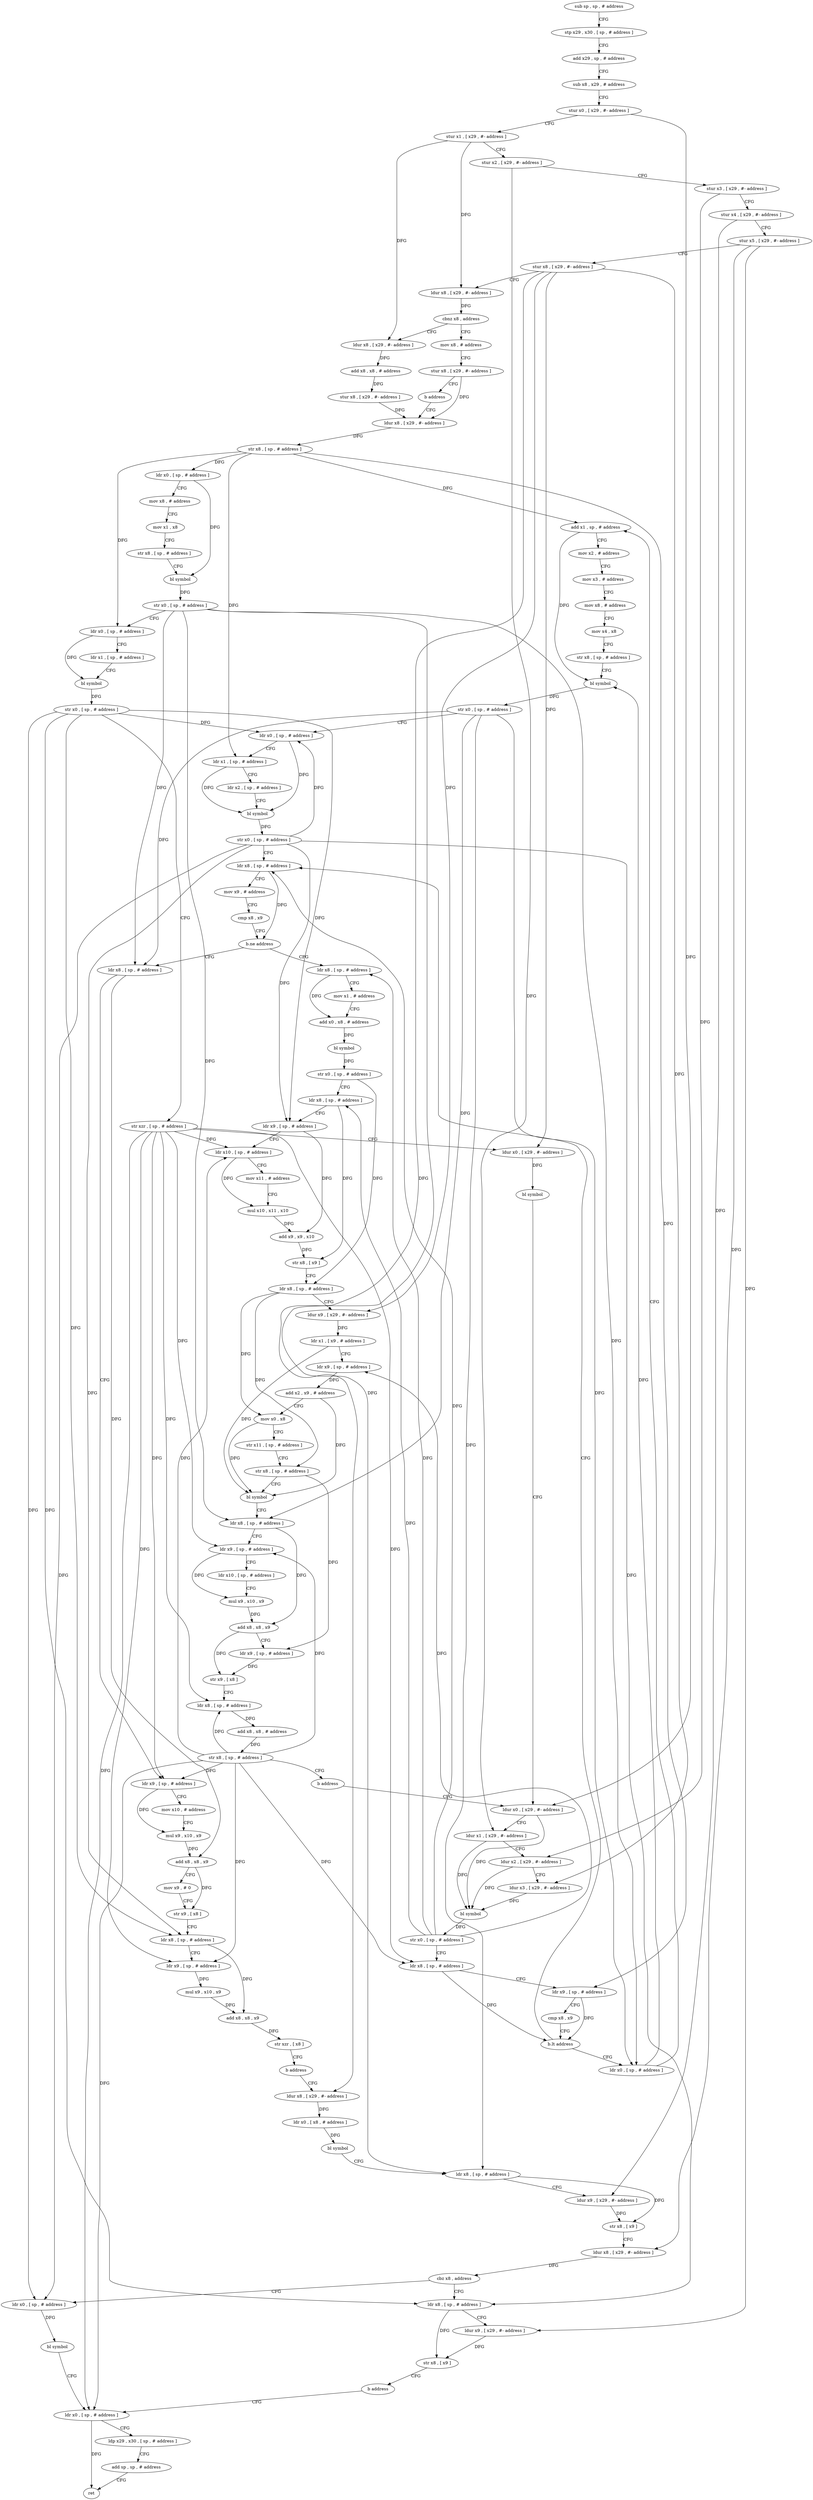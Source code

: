 digraph "func" {
"4301272" [label = "sub sp , sp , # address" ]
"4301276" [label = "stp x29 , x30 , [ sp , # address ]" ]
"4301280" [label = "add x29 , sp , # address" ]
"4301284" [label = "sub x8 , x29 , # address" ]
"4301288" [label = "stur x0 , [ x29 , #- address ]" ]
"4301292" [label = "stur x1 , [ x29 , #- address ]" ]
"4301296" [label = "stur x2 , [ x29 , #- address ]" ]
"4301300" [label = "stur x3 , [ x29 , #- address ]" ]
"4301304" [label = "stur x4 , [ x29 , #- address ]" ]
"4301308" [label = "stur x5 , [ x29 , #- address ]" ]
"4301312" [label = "stur x8 , [ x29 , #- address ]" ]
"4301316" [label = "ldur x8 , [ x29 , #- address ]" ]
"4301320" [label = "cbnz x8 , address" ]
"4301336" [label = "ldur x8 , [ x29 , #- address ]" ]
"4301324" [label = "mov x8 , # address" ]
"4301340" [label = "add x8 , x8 , # address" ]
"4301344" [label = "stur x8 , [ x29 , #- address ]" ]
"4301348" [label = "ldur x8 , [ x29 , #- address ]" ]
"4301328" [label = "stur x8 , [ x29 , #- address ]" ]
"4301332" [label = "b address" ]
"4301504" [label = "ldr x8 , [ sp , # address ]" ]
"4301508" [label = "mov x9 , # address" ]
"4301512" [label = "cmp x8 , x9" ]
"4301516" [label = "b.ne address" ]
"4301572" [label = "ldr x8 , [ sp , # address ]" ]
"4301520" [label = "ldr x8 , [ sp , # address ]" ]
"4301448" [label = "ldr x0 , [ sp , # address ]" ]
"4301452" [label = "add x1 , sp , # address" ]
"4301456" [label = "mov x2 , # address" ]
"4301460" [label = "mov x3 , # address" ]
"4301464" [label = "mov x8 , # address" ]
"4301468" [label = "mov x4 , x8" ]
"4301472" [label = "str x8 , [ sp , # address ]" ]
"4301476" [label = "bl symbol" ]
"4301480" [label = "str x0 , [ sp , # address ]" ]
"4301484" [label = "ldr x0 , [ sp , # address ]" ]
"4301488" [label = "ldr x1 , [ sp , # address ]" ]
"4301492" [label = "ldr x2 , [ sp , # address ]" ]
"4301496" [label = "bl symbol" ]
"4301500" [label = "str x0 , [ sp , # address ]" ]
"4301352" [label = "str x8 , [ sp , # address ]" ]
"4301356" [label = "ldr x0 , [ sp , # address ]" ]
"4301360" [label = "mov x8 , # address" ]
"4301364" [label = "mov x1 , x8" ]
"4301368" [label = "str x8 , [ sp , # address ]" ]
"4301372" [label = "bl symbol" ]
"4301376" [label = "str x0 , [ sp , # address ]" ]
"4301380" [label = "ldr x0 , [ sp , # address ]" ]
"4301384" [label = "ldr x1 , [ sp , # address ]" ]
"4301388" [label = "bl symbol" ]
"4301392" [label = "str x0 , [ sp , # address ]" ]
"4301396" [label = "str xzr , [ sp , # address ]" ]
"4301400" [label = "ldur x0 , [ x29 , #- address ]" ]
"4301404" [label = "bl symbol" ]
"4301408" [label = "ldur x0 , [ x29 , #- address ]" ]
"4301576" [label = "mov x1 , # address" ]
"4301580" [label = "add x0 , x8 , # address" ]
"4301584" [label = "bl symbol" ]
"4301588" [label = "str x0 , [ sp , # address ]" ]
"4301592" [label = "ldr x8 , [ sp , # address ]" ]
"4301596" [label = "ldr x9 , [ sp , # address ]" ]
"4301600" [label = "ldr x10 , [ sp , # address ]" ]
"4301604" [label = "mov x11 , # address" ]
"4301608" [label = "mul x10 , x11 , x10" ]
"4301612" [label = "add x9 , x9 , x10" ]
"4301616" [label = "str x8 , [ x9 ]" ]
"4301620" [label = "ldr x8 , [ sp , # address ]" ]
"4301624" [label = "ldur x9 , [ x29 , #- address ]" ]
"4301628" [label = "ldr x1 , [ x9 , # address ]" ]
"4301632" [label = "ldr x9 , [ sp , # address ]" ]
"4301636" [label = "add x2 , x9 , # address" ]
"4301640" [label = "mov x0 , x8" ]
"4301644" [label = "str x11 , [ sp , # address ]" ]
"4301648" [label = "str x8 , [ sp , # address ]" ]
"4301652" [label = "bl symbol" ]
"4301656" [label = "ldr x8 , [ sp , # address ]" ]
"4301660" [label = "ldr x9 , [ sp , # address ]" ]
"4301664" [label = "ldr x10 , [ sp , # address ]" ]
"4301668" [label = "mul x9 , x10 , x9" ]
"4301672" [label = "add x8 , x8 , x9" ]
"4301676" [label = "ldr x9 , [ sp , # address ]" ]
"4301680" [label = "str x9 , [ x8 ]" ]
"4301684" [label = "ldr x8 , [ sp , # address ]" ]
"4301688" [label = "add x8 , x8 , # address" ]
"4301692" [label = "str x8 , [ sp , # address ]" ]
"4301696" [label = "b address" ]
"4301524" [label = "ldr x9 , [ sp , # address ]" ]
"4301528" [label = "mov x10 , # address" ]
"4301532" [label = "mul x9 , x10 , x9" ]
"4301536" [label = "add x8 , x8 , x9" ]
"4301540" [label = "mov x9 , # 0" ]
"4301544" [label = "str x9 , [ x8 ]" ]
"4301548" [label = "ldr x8 , [ sp , # address ]" ]
"4301552" [label = "ldr x9 , [ sp , # address ]" ]
"4301556" [label = "mul x9 , x10 , x9" ]
"4301560" [label = "add x8 , x8 , x9" ]
"4301564" [label = "str xzr , [ x8 ]" ]
"4301568" [label = "b address" ]
"4301700" [label = "ldur x8 , [ x29 , #- address ]" ]
"4301412" [label = "ldur x1 , [ x29 , #- address ]" ]
"4301416" [label = "ldur x2 , [ x29 , #- address ]" ]
"4301420" [label = "ldur x3 , [ x29 , #- address ]" ]
"4301424" [label = "bl symbol" ]
"4301428" [label = "str x0 , [ sp , # address ]" ]
"4301432" [label = "ldr x8 , [ sp , # address ]" ]
"4301436" [label = "ldr x9 , [ sp , # address ]" ]
"4301440" [label = "cmp x8 , x9" ]
"4301444" [label = "b.lt address" ]
"4301704" [label = "ldr x0 , [ x8 , # address ]" ]
"4301708" [label = "bl symbol" ]
"4301712" [label = "ldr x8 , [ sp , # address ]" ]
"4301716" [label = "ldur x9 , [ x29 , #- address ]" ]
"4301720" [label = "str x8 , [ x9 ]" ]
"4301724" [label = "ldur x8 , [ x29 , #- address ]" ]
"4301728" [label = "cbz x8 , address" ]
"4301748" [label = "ldr x0 , [ sp , # address ]" ]
"4301732" [label = "ldr x8 , [ sp , # address ]" ]
"4301752" [label = "bl symbol" ]
"4301756" [label = "ldr x0 , [ sp , # address ]" ]
"4301736" [label = "ldur x9 , [ x29 , #- address ]" ]
"4301740" [label = "str x8 , [ x9 ]" ]
"4301744" [label = "b address" ]
"4301760" [label = "ldp x29 , x30 , [ sp , # address ]" ]
"4301764" [label = "add sp , sp , # address" ]
"4301768" [label = "ret" ]
"4301272" -> "4301276" [ label = "CFG" ]
"4301276" -> "4301280" [ label = "CFG" ]
"4301280" -> "4301284" [ label = "CFG" ]
"4301284" -> "4301288" [ label = "CFG" ]
"4301288" -> "4301292" [ label = "CFG" ]
"4301288" -> "4301408" [ label = "DFG" ]
"4301292" -> "4301296" [ label = "CFG" ]
"4301292" -> "4301316" [ label = "DFG" ]
"4301292" -> "4301336" [ label = "DFG" ]
"4301296" -> "4301300" [ label = "CFG" ]
"4301296" -> "4301412" [ label = "DFG" ]
"4301300" -> "4301304" [ label = "CFG" ]
"4301300" -> "4301416" [ label = "DFG" ]
"4301304" -> "4301308" [ label = "CFG" ]
"4301304" -> "4301716" [ label = "DFG" ]
"4301308" -> "4301312" [ label = "CFG" ]
"4301308" -> "4301724" [ label = "DFG" ]
"4301308" -> "4301736" [ label = "DFG" ]
"4301312" -> "4301316" [ label = "CFG" ]
"4301312" -> "4301400" [ label = "DFG" ]
"4301312" -> "4301420" [ label = "DFG" ]
"4301312" -> "4301624" [ label = "DFG" ]
"4301312" -> "4301700" [ label = "DFG" ]
"4301316" -> "4301320" [ label = "DFG" ]
"4301320" -> "4301336" [ label = "CFG" ]
"4301320" -> "4301324" [ label = "CFG" ]
"4301336" -> "4301340" [ label = "DFG" ]
"4301324" -> "4301328" [ label = "CFG" ]
"4301340" -> "4301344" [ label = "DFG" ]
"4301344" -> "4301348" [ label = "DFG" ]
"4301348" -> "4301352" [ label = "DFG" ]
"4301328" -> "4301332" [ label = "CFG" ]
"4301328" -> "4301348" [ label = "DFG" ]
"4301332" -> "4301348" [ label = "CFG" ]
"4301504" -> "4301508" [ label = "CFG" ]
"4301504" -> "4301516" [ label = "DFG" ]
"4301508" -> "4301512" [ label = "CFG" ]
"4301512" -> "4301516" [ label = "CFG" ]
"4301516" -> "4301572" [ label = "CFG" ]
"4301516" -> "4301520" [ label = "CFG" ]
"4301572" -> "4301576" [ label = "CFG" ]
"4301572" -> "4301580" [ label = "DFG" ]
"4301520" -> "4301524" [ label = "CFG" ]
"4301520" -> "4301536" [ label = "DFG" ]
"4301448" -> "4301452" [ label = "CFG" ]
"4301448" -> "4301476" [ label = "DFG" ]
"4301452" -> "4301456" [ label = "CFG" ]
"4301452" -> "4301476" [ label = "DFG" ]
"4301456" -> "4301460" [ label = "CFG" ]
"4301460" -> "4301464" [ label = "CFG" ]
"4301464" -> "4301468" [ label = "CFG" ]
"4301468" -> "4301472" [ label = "CFG" ]
"4301472" -> "4301476" [ label = "CFG" ]
"4301476" -> "4301480" [ label = "DFG" ]
"4301480" -> "4301484" [ label = "CFG" ]
"4301480" -> "4301448" [ label = "DFG" ]
"4301480" -> "4301656" [ label = "DFG" ]
"4301480" -> "4301520" [ label = "DFG" ]
"4301480" -> "4301712" [ label = "DFG" ]
"4301484" -> "4301488" [ label = "CFG" ]
"4301484" -> "4301496" [ label = "DFG" ]
"4301488" -> "4301492" [ label = "CFG" ]
"4301488" -> "4301496" [ label = "DFG" ]
"4301492" -> "4301496" [ label = "CFG" ]
"4301496" -> "4301500" [ label = "DFG" ]
"4301500" -> "4301504" [ label = "CFG" ]
"4301500" -> "4301484" [ label = "DFG" ]
"4301500" -> "4301596" [ label = "DFG" ]
"4301500" -> "4301548" [ label = "DFG" ]
"4301500" -> "4301748" [ label = "DFG" ]
"4301500" -> "4301732" [ label = "DFG" ]
"4301352" -> "4301356" [ label = "DFG" ]
"4301352" -> "4301380" [ label = "DFG" ]
"4301352" -> "4301436" [ label = "DFG" ]
"4301352" -> "4301488" [ label = "DFG" ]
"4301352" -> "4301452" [ label = "DFG" ]
"4301356" -> "4301360" [ label = "CFG" ]
"4301356" -> "4301372" [ label = "DFG" ]
"4301360" -> "4301364" [ label = "CFG" ]
"4301364" -> "4301368" [ label = "CFG" ]
"4301368" -> "4301372" [ label = "CFG" ]
"4301372" -> "4301376" [ label = "DFG" ]
"4301376" -> "4301380" [ label = "CFG" ]
"4301376" -> "4301448" [ label = "DFG" ]
"4301376" -> "4301656" [ label = "DFG" ]
"4301376" -> "4301520" [ label = "DFG" ]
"4301376" -> "4301712" [ label = "DFG" ]
"4301380" -> "4301384" [ label = "CFG" ]
"4301380" -> "4301388" [ label = "DFG" ]
"4301384" -> "4301388" [ label = "CFG" ]
"4301388" -> "4301392" [ label = "DFG" ]
"4301392" -> "4301396" [ label = "CFG" ]
"4301392" -> "4301484" [ label = "DFG" ]
"4301392" -> "4301596" [ label = "DFG" ]
"4301392" -> "4301548" [ label = "DFG" ]
"4301392" -> "4301748" [ label = "DFG" ]
"4301392" -> "4301732" [ label = "DFG" ]
"4301396" -> "4301400" [ label = "CFG" ]
"4301396" -> "4301432" [ label = "DFG" ]
"4301396" -> "4301600" [ label = "DFG" ]
"4301396" -> "4301660" [ label = "DFG" ]
"4301396" -> "4301684" [ label = "DFG" ]
"4301396" -> "4301524" [ label = "DFG" ]
"4301396" -> "4301552" [ label = "DFG" ]
"4301396" -> "4301756" [ label = "DFG" ]
"4301400" -> "4301404" [ label = "DFG" ]
"4301404" -> "4301408" [ label = "CFG" ]
"4301408" -> "4301412" [ label = "CFG" ]
"4301408" -> "4301424" [ label = "DFG" ]
"4301576" -> "4301580" [ label = "CFG" ]
"4301580" -> "4301584" [ label = "DFG" ]
"4301584" -> "4301588" [ label = "DFG" ]
"4301588" -> "4301592" [ label = "CFG" ]
"4301588" -> "4301620" [ label = "DFG" ]
"4301592" -> "4301596" [ label = "CFG" ]
"4301592" -> "4301616" [ label = "DFG" ]
"4301596" -> "4301600" [ label = "CFG" ]
"4301596" -> "4301612" [ label = "DFG" ]
"4301600" -> "4301604" [ label = "CFG" ]
"4301600" -> "4301608" [ label = "DFG" ]
"4301604" -> "4301608" [ label = "CFG" ]
"4301608" -> "4301612" [ label = "DFG" ]
"4301612" -> "4301616" [ label = "DFG" ]
"4301616" -> "4301620" [ label = "CFG" ]
"4301620" -> "4301624" [ label = "CFG" ]
"4301620" -> "4301640" [ label = "DFG" ]
"4301620" -> "4301648" [ label = "DFG" ]
"4301624" -> "4301628" [ label = "DFG" ]
"4301628" -> "4301632" [ label = "CFG" ]
"4301628" -> "4301652" [ label = "DFG" ]
"4301632" -> "4301636" [ label = "DFG" ]
"4301636" -> "4301640" [ label = "CFG" ]
"4301636" -> "4301652" [ label = "DFG" ]
"4301640" -> "4301644" [ label = "CFG" ]
"4301640" -> "4301652" [ label = "DFG" ]
"4301644" -> "4301648" [ label = "CFG" ]
"4301648" -> "4301652" [ label = "CFG" ]
"4301648" -> "4301676" [ label = "DFG" ]
"4301652" -> "4301656" [ label = "CFG" ]
"4301656" -> "4301660" [ label = "CFG" ]
"4301656" -> "4301672" [ label = "DFG" ]
"4301660" -> "4301664" [ label = "CFG" ]
"4301660" -> "4301668" [ label = "DFG" ]
"4301664" -> "4301668" [ label = "CFG" ]
"4301668" -> "4301672" [ label = "DFG" ]
"4301672" -> "4301676" [ label = "CFG" ]
"4301672" -> "4301680" [ label = "DFG" ]
"4301676" -> "4301680" [ label = "DFG" ]
"4301680" -> "4301684" [ label = "CFG" ]
"4301684" -> "4301688" [ label = "DFG" ]
"4301688" -> "4301692" [ label = "DFG" ]
"4301692" -> "4301696" [ label = "CFG" ]
"4301692" -> "4301432" [ label = "DFG" ]
"4301692" -> "4301600" [ label = "DFG" ]
"4301692" -> "4301660" [ label = "DFG" ]
"4301692" -> "4301684" [ label = "DFG" ]
"4301692" -> "4301524" [ label = "DFG" ]
"4301692" -> "4301552" [ label = "DFG" ]
"4301692" -> "4301756" [ label = "DFG" ]
"4301696" -> "4301408" [ label = "CFG" ]
"4301524" -> "4301528" [ label = "CFG" ]
"4301524" -> "4301532" [ label = "DFG" ]
"4301528" -> "4301532" [ label = "CFG" ]
"4301532" -> "4301536" [ label = "DFG" ]
"4301536" -> "4301540" [ label = "CFG" ]
"4301536" -> "4301544" [ label = "DFG" ]
"4301540" -> "4301544" [ label = "CFG" ]
"4301544" -> "4301548" [ label = "CFG" ]
"4301548" -> "4301552" [ label = "CFG" ]
"4301548" -> "4301560" [ label = "DFG" ]
"4301552" -> "4301556" [ label = "DFG" ]
"4301556" -> "4301560" [ label = "DFG" ]
"4301560" -> "4301564" [ label = "DFG" ]
"4301564" -> "4301568" [ label = "CFG" ]
"4301568" -> "4301700" [ label = "CFG" ]
"4301700" -> "4301704" [ label = "DFG" ]
"4301412" -> "4301416" [ label = "CFG" ]
"4301412" -> "4301424" [ label = "DFG" ]
"4301416" -> "4301420" [ label = "CFG" ]
"4301416" -> "4301424" [ label = "DFG" ]
"4301420" -> "4301424" [ label = "DFG" ]
"4301424" -> "4301428" [ label = "DFG" ]
"4301428" -> "4301432" [ label = "CFG" ]
"4301428" -> "4301504" [ label = "DFG" ]
"4301428" -> "4301572" [ label = "DFG" ]
"4301428" -> "4301592" [ label = "DFG" ]
"4301428" -> "4301632" [ label = "DFG" ]
"4301432" -> "4301436" [ label = "CFG" ]
"4301432" -> "4301444" [ label = "DFG" ]
"4301436" -> "4301440" [ label = "CFG" ]
"4301436" -> "4301444" [ label = "DFG" ]
"4301440" -> "4301444" [ label = "CFG" ]
"4301444" -> "4301504" [ label = "CFG" ]
"4301444" -> "4301448" [ label = "CFG" ]
"4301704" -> "4301708" [ label = "DFG" ]
"4301708" -> "4301712" [ label = "CFG" ]
"4301712" -> "4301716" [ label = "CFG" ]
"4301712" -> "4301720" [ label = "DFG" ]
"4301716" -> "4301720" [ label = "DFG" ]
"4301720" -> "4301724" [ label = "CFG" ]
"4301724" -> "4301728" [ label = "DFG" ]
"4301728" -> "4301748" [ label = "CFG" ]
"4301728" -> "4301732" [ label = "CFG" ]
"4301748" -> "4301752" [ label = "DFG" ]
"4301732" -> "4301736" [ label = "CFG" ]
"4301732" -> "4301740" [ label = "DFG" ]
"4301752" -> "4301756" [ label = "CFG" ]
"4301756" -> "4301760" [ label = "CFG" ]
"4301756" -> "4301768" [ label = "DFG" ]
"4301736" -> "4301740" [ label = "DFG" ]
"4301740" -> "4301744" [ label = "CFG" ]
"4301744" -> "4301756" [ label = "CFG" ]
"4301760" -> "4301764" [ label = "CFG" ]
"4301764" -> "4301768" [ label = "CFG" ]
}
